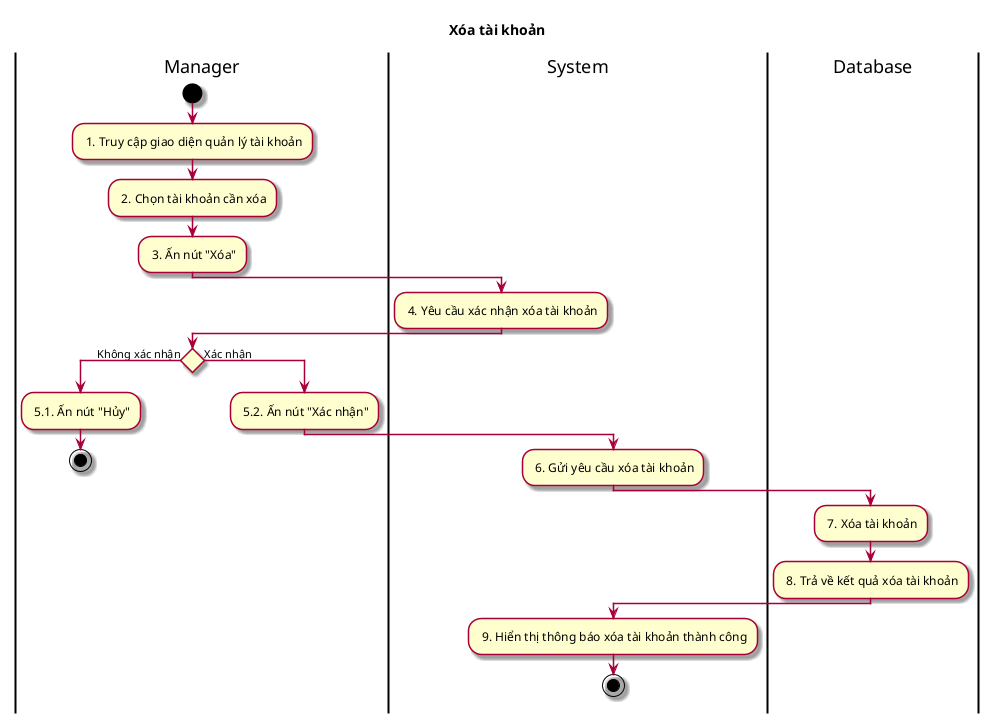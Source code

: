 @startuml ActXoaTaiKhoan

skin rose
title Xóa tài khoản

|Manager|
start
: 1. Truy cập giao diện quản lý tài khoản;
: 2. Chọn tài khoản cần xóa;
: 3. Ấn nút "Xóa";
|System|
: 4. Yêu cầu xác nhận xóa tài khoản;
|Manager|
if () then (Không xác nhận)
: 5.1. Ấn nút "Hủy";
stop
else (Xác nhận)
: 5.2. Ấn nút "Xác nhận";
|System|
: 6. Gửi yêu cầu xóa tài khoản;
|Database|
: 7. Xóa tài khoản;
: 8. Trả về kết quả xóa tài khoản;
|System|
: 9. Hiển thị thông báo xóa tài khoản thành công;
stop

@enduml